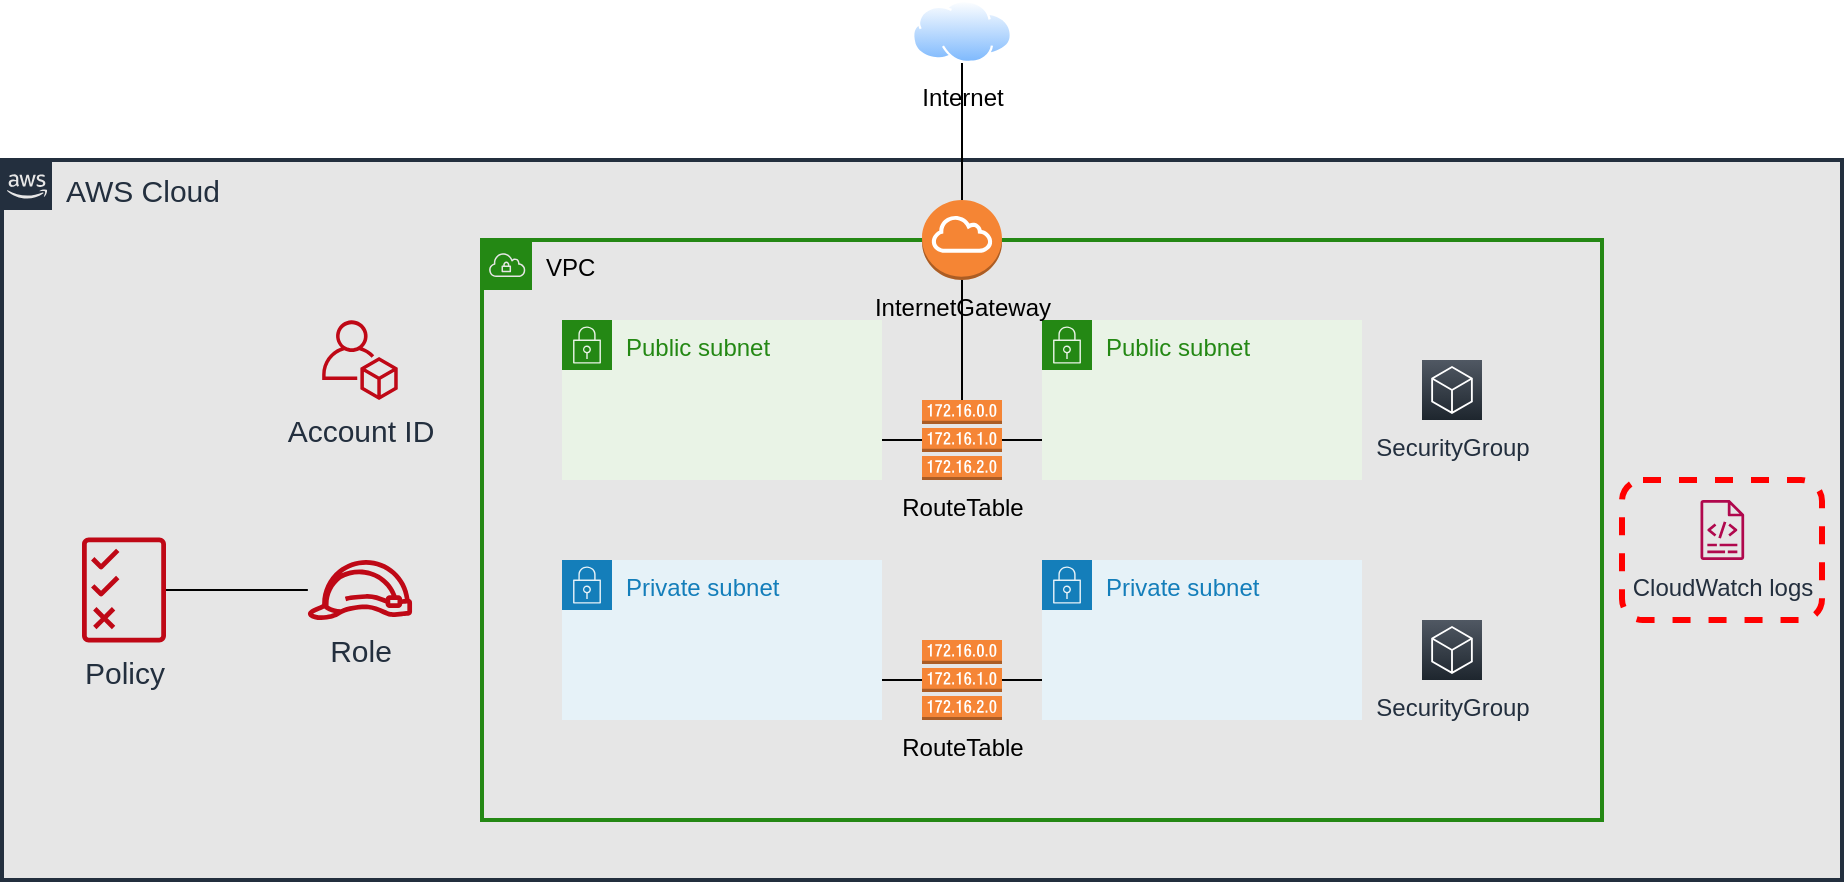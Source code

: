<mxfile version="20.2.8" type="device"><diagram id="PlQiUlYucfxaSSxq0c5D" name="ページ2"><mxGraphModel dx="1106" dy="997" grid="1" gridSize="10" guides="1" tooltips="1" connect="1" arrows="1" fold="1" page="1" pageScale="1" pageWidth="827" pageHeight="1169" math="0" shadow="0"><root><mxCell id="8cEKFrN_qyDCrFcdROLh-0"/><mxCell id="8cEKFrN_qyDCrFcdROLh-1" parent="8cEKFrN_qyDCrFcdROLh-0"/><mxCell id="eeBcan0lXRcOx-EPG-Hn-6" value="AWS Cloud" style="points=[[0,0],[0.25,0],[0.5,0],[0.75,0],[1,0],[1,0.25],[1,0.5],[1,0.75],[1,1],[0.75,1],[0.5,1],[0.25,1],[0,1],[0,0.75],[0,0.5],[0,0.25]];outlineConnect=0;gradientColor=none;html=1;whiteSpace=wrap;fontSize=15;fontStyle=0;container=0;pointerEvents=0;collapsible=0;recursiveResize=0;shape=mxgraph.aws4.group;grIcon=mxgraph.aws4.group_aws_cloud_alt;strokeColor=#232F3E;fillColor=#E6E6E6;verticalAlign=top;align=left;spacingLeft=30;fontColor=#232F3E;dashed=0;strokeWidth=2;" vertex="1" parent="8cEKFrN_qyDCrFcdROLh-1"><mxGeometry x="200" y="280" width="920" height="360" as="geometry"/></mxCell><mxCell id="eeBcan0lXRcOx-EPG-Hn-1" value="Role" style="sketch=0;outlineConnect=0;fontColor=#232F3E;gradientColor=none;fillColor=#BF0816;strokeColor=none;dashed=0;verticalLabelPosition=bottom;verticalAlign=top;align=center;html=1;fontSize=15;fontStyle=0;aspect=fixed;pointerEvents=1;shape=mxgraph.aws4.role;" vertex="1" parent="8cEKFrN_qyDCrFcdROLh-1"><mxGeometry x="352.38" y="480" width="53.19" height="30" as="geometry"/></mxCell><mxCell id="eeBcan0lXRcOx-EPG-Hn-4" value="Account ID" style="sketch=0;outlineConnect=0;fontColor=#232F3E;gradientColor=none;fillColor=#BF0816;strokeColor=none;dashed=0;verticalLabelPosition=bottom;verticalAlign=top;align=center;html=1;fontSize=15;fontStyle=0;aspect=fixed;pointerEvents=1;shape=mxgraph.aws4.organizations_account;" vertex="1" parent="8cEKFrN_qyDCrFcdROLh-1"><mxGeometry x="360" y="360" width="37.95" height="40" as="geometry"/></mxCell><mxCell id="eeBcan0lXRcOx-EPG-Hn-11" value="VPC" style="points=[[0,0],[0.25,0],[0.5,0],[0.75,0],[1,0],[1,0.25],[1,0.5],[1,0.75],[1,1],[0.75,1],[0.5,1],[0.25,1],[0,1],[0,0.75],[0,0.5],[0,0.25]];outlineConnect=0;gradientColor=none;html=1;whiteSpace=wrap;fontSize=12;fontStyle=0;container=1;pointerEvents=0;collapsible=0;recursiveResize=0;shape=mxgraph.aws4.group;grIcon=mxgraph.aws4.group_vpc;strokeColor=#248814;fillColor=none;verticalAlign=top;align=left;spacingLeft=30;fontColor=#000000;dashed=0;strokeWidth=2;" vertex="1" parent="8cEKFrN_qyDCrFcdROLh-1"><mxGeometry x="440" y="320" width="560" height="290" as="geometry"/></mxCell><mxCell id="eeBcan0lXRcOx-EPG-Hn-25" value="RouteTable" style="outlineConnect=0;dashed=0;verticalLabelPosition=bottom;verticalAlign=top;align=center;html=1;shape=mxgraph.aws3.route_table;fillColor=#F58536;gradientColor=none;strokeColor=#FF0000;strokeWidth=2;fontSize=12;fontColor=#000000;" vertex="1" parent="eeBcan0lXRcOx-EPG-Hn-11"><mxGeometry x="220" y="80" width="40" height="40" as="geometry"/></mxCell><mxCell id="eeBcan0lXRcOx-EPG-Hn-26" value="RouteTable" style="outlineConnect=0;dashed=0;verticalLabelPosition=bottom;verticalAlign=top;align=center;html=1;shape=mxgraph.aws3.route_table;fillColor=#F58536;gradientColor=none;strokeColor=#FF0000;strokeWidth=2;fontSize=12;fontColor=#000000;" vertex="1" parent="eeBcan0lXRcOx-EPG-Hn-11"><mxGeometry x="220" y="200" width="40" height="40" as="geometry"/></mxCell><mxCell id="eeBcan0lXRcOx-EPG-Hn-37" value="SecurityGroup" style="sketch=0;points=[[0,0,0],[0.25,0,0],[0.5,0,0],[0.75,0,0],[1,0,0],[0,1,0],[0.25,1,0],[0.5,1,0],[0.75,1,0],[1,1,0],[0,0.25,0],[0,0.5,0],[0,0.75,0],[1,0.25,0],[1,0.5,0],[1,0.75,0]];gradientDirection=north;outlineConnect=0;fontColor=#232F3E;gradientColor=#505863;fillColor=#1E262E;strokeColor=#ffffff;dashed=0;verticalLabelPosition=bottom;verticalAlign=top;align=center;html=1;fontSize=12;fontStyle=0;aspect=fixed;shape=mxgraph.aws4.resourceIcon;resIcon=mxgraph.aws4.general;strokeWidth=2;" vertex="1" parent="eeBcan0lXRcOx-EPG-Hn-11"><mxGeometry x="470" y="60" width="30" height="30" as="geometry"/></mxCell><mxCell id="eeBcan0lXRcOx-EPG-Hn-38" value="SecurityGroup" style="sketch=0;points=[[0,0,0],[0.25,0,0],[0.5,0,0],[0.75,0,0],[1,0,0],[0,1,0],[0.25,1,0],[0.5,1,0],[0.75,1,0],[1,1,0],[0,0.25,0],[0,0.5,0],[0,0.75,0],[1,0.25,0],[1,0.5,0],[1,0.75,0]];gradientDirection=north;outlineConnect=0;fontColor=#232F3E;gradientColor=#505863;fillColor=#1E262E;strokeColor=#ffffff;dashed=0;verticalLabelPosition=bottom;verticalAlign=top;align=center;html=1;fontSize=12;fontStyle=0;aspect=fixed;shape=mxgraph.aws4.resourceIcon;resIcon=mxgraph.aws4.general;strokeWidth=2;" vertex="1" parent="eeBcan0lXRcOx-EPG-Hn-11"><mxGeometry x="470" y="190" width="30" height="30" as="geometry"/></mxCell><mxCell id="eeBcan0lXRcOx-EPG-Hn-10" value="" style="endArrow=none;html=1;rounded=0;fontSize=15;" edge="1" parent="8cEKFrN_qyDCrFcdROLh-1" source="eeBcan0lXRcOx-EPG-Hn-3" target="eeBcan0lXRcOx-EPG-Hn-1"><mxGeometry width="50" height="50" relative="1" as="geometry"><mxPoint x="320" y="560" as="sourcePoint"/><mxPoint x="370" y="510" as="targetPoint"/></mxGeometry></mxCell><mxCell id="eeBcan0lXRcOx-EPG-Hn-3" value="Policy" style="sketch=0;outlineConnect=0;fontColor=#232F3E;gradientColor=none;fillColor=#BF0816;strokeColor=none;dashed=0;verticalLabelPosition=bottom;verticalAlign=top;align=center;html=1;fontSize=15;fontStyle=0;aspect=fixed;pointerEvents=1;shape=mxgraph.aws4.permissions;" vertex="1" parent="8cEKFrN_qyDCrFcdROLh-1"><mxGeometry x="240" y="468.58" width="42" height="52.84" as="geometry"/></mxCell><mxCell id="eeBcan0lXRcOx-EPG-Hn-14" value="Public subnet" style="points=[[0,0],[0.25,0],[0.5,0],[0.75,0],[1,0],[1,0.25],[1,0.5],[1,0.75],[1,1],[0.75,1],[0.5,1],[0.25,1],[0,1],[0,0.75],[0,0.5],[0,0.25]];outlineConnect=0;gradientColor=none;html=1;whiteSpace=wrap;fontSize=12;fontStyle=0;container=1;pointerEvents=0;collapsible=0;recursiveResize=0;shape=mxgraph.aws4.group;grIcon=mxgraph.aws4.group_security_group;grStroke=0;strokeColor=#248814;fillColor=#E9F3E6;verticalAlign=top;align=left;spacingLeft=30;fontColor=#248814;dashed=0;strokeWidth=2;" vertex="1" parent="8cEKFrN_qyDCrFcdROLh-1"><mxGeometry x="480" y="360" width="160" height="80" as="geometry"/></mxCell><mxCell id="eeBcan0lXRcOx-EPG-Hn-15" value="Public subnet" style="points=[[0,0],[0.25,0],[0.5,0],[0.75,0],[1,0],[1,0.25],[1,0.5],[1,0.75],[1,1],[0.75,1],[0.5,1],[0.25,1],[0,1],[0,0.75],[0,0.5],[0,0.25]];outlineConnect=0;gradientColor=none;html=1;whiteSpace=wrap;fontSize=12;fontStyle=0;container=1;pointerEvents=0;collapsible=0;recursiveResize=0;shape=mxgraph.aws4.group;grIcon=mxgraph.aws4.group_security_group;grStroke=0;strokeColor=#248814;fillColor=#E9F3E6;verticalAlign=top;align=left;spacingLeft=30;fontColor=#248814;dashed=0;strokeWidth=2;" vertex="1" parent="8cEKFrN_qyDCrFcdROLh-1"><mxGeometry x="720" y="360" width="160" height="80" as="geometry"/></mxCell><mxCell id="eeBcan0lXRcOx-EPG-Hn-16" value="Private subnet" style="points=[[0,0],[0.25,0],[0.5,0],[0.75,0],[1,0],[1,0.25],[1,0.5],[1,0.75],[1,1],[0.75,1],[0.5,1],[0.25,1],[0,1],[0,0.75],[0,0.5],[0,0.25]];outlineConnect=0;gradientColor=none;html=1;whiteSpace=wrap;fontSize=12;fontStyle=0;container=1;pointerEvents=0;collapsible=0;recursiveResize=0;shape=mxgraph.aws4.group;grIcon=mxgraph.aws4.group_security_group;grStroke=0;strokeColor=#147EBA;fillColor=#E6F2F8;verticalAlign=top;align=left;spacingLeft=30;fontColor=#147EBA;dashed=0;strokeWidth=2;" vertex="1" parent="8cEKFrN_qyDCrFcdROLh-1"><mxGeometry x="480" y="480" width="160" height="80" as="geometry"/></mxCell><mxCell id="eeBcan0lXRcOx-EPG-Hn-17" value="Private subnet" style="points=[[0,0],[0.25,0],[0.5,0],[0.75,0],[1,0],[1,0.25],[1,0.5],[1,0.75],[1,1],[0.75,1],[0.5,1],[0.25,1],[0,1],[0,0.75],[0,0.5],[0,0.25]];outlineConnect=0;gradientColor=none;html=1;whiteSpace=wrap;fontSize=12;fontStyle=0;container=1;pointerEvents=0;collapsible=0;recursiveResize=0;shape=mxgraph.aws4.group;grIcon=mxgraph.aws4.group_security_group;grStroke=0;strokeColor=#147EBA;fillColor=#E6F2F8;verticalAlign=top;align=left;spacingLeft=30;fontColor=#147EBA;dashed=0;strokeWidth=2;" vertex="1" parent="8cEKFrN_qyDCrFcdROLh-1"><mxGeometry x="720" y="480" width="160" height="80" as="geometry"/></mxCell><mxCell id="eeBcan0lXRcOx-EPG-Hn-19" value="Internet" style="aspect=fixed;perimeter=ellipsePerimeter;html=1;align=center;shadow=0;dashed=0;spacingTop=3;image;image=img/lib/active_directory/internet_cloud.svg;strokeColor=#FF0000;strokeWidth=2;fontSize=12;fontColor=#000000;fillColor=none;" vertex="1" parent="8cEKFrN_qyDCrFcdROLh-1"><mxGeometry x="655" y="200" width="50" height="31.5" as="geometry"/></mxCell><mxCell id="eeBcan0lXRcOx-EPG-Hn-18" value="InternetGateway" style="outlineConnect=0;dashed=0;verticalLabelPosition=bottom;verticalAlign=top;align=center;html=1;shape=mxgraph.aws3.internet_gateway;fillColor=#F58534;gradientColor=none;strokeColor=#FF0000;strokeWidth=2;fontSize=12;fontColor=#000000;" vertex="1" parent="8cEKFrN_qyDCrFcdROLh-1"><mxGeometry x="660" y="300" width="40" height="40" as="geometry"/></mxCell><mxCell id="eeBcan0lXRcOx-EPG-Hn-22" value="" style="endArrow=none;html=1;rounded=0;fontSize=12;fontColor=#000000;entryX=0.5;entryY=1;entryDx=0;entryDy=0;exitX=0.5;exitY=0;exitDx=0;exitDy=0;exitPerimeter=0;" edge="1" parent="8cEKFrN_qyDCrFcdROLh-1" source="eeBcan0lXRcOx-EPG-Hn-18" target="eeBcan0lXRcOx-EPG-Hn-19"><mxGeometry width="50" height="50" relative="1" as="geometry"><mxPoint x="630" y="270" as="sourcePoint"/><mxPoint x="680" y="220" as="targetPoint"/></mxGeometry></mxCell><mxCell id="eeBcan0lXRcOx-EPG-Hn-28" value="" style="endArrow=none;html=1;rounded=0;fontSize=12;fontColor=#000000;exitX=0;exitY=0.75;exitDx=0;exitDy=0;entryX=1;entryY=0.5;entryDx=0;entryDy=0;entryPerimeter=0;" edge="1" parent="8cEKFrN_qyDCrFcdROLh-1" source="eeBcan0lXRcOx-EPG-Hn-15" target="eeBcan0lXRcOx-EPG-Hn-25"><mxGeometry width="50" height="50" relative="1" as="geometry"><mxPoint x="760" y="488.5" as="sourcePoint"/><mxPoint x="760" y="420" as="targetPoint"/></mxGeometry></mxCell><mxCell id="eeBcan0lXRcOx-EPG-Hn-29" value="" style="endArrow=none;html=1;rounded=0;fontSize=12;fontColor=#000000;exitX=0;exitY=0.5;exitDx=0;exitDy=0;entryX=1;entryY=0.75;entryDx=0;entryDy=0;exitPerimeter=0;" edge="1" parent="8cEKFrN_qyDCrFcdROLh-1" source="eeBcan0lXRcOx-EPG-Hn-25" target="eeBcan0lXRcOx-EPG-Hn-14"><mxGeometry width="50" height="50" relative="1" as="geometry"><mxPoint x="630" y="468.58" as="sourcePoint"/><mxPoint x="610" y="468.58" as="targetPoint"/></mxGeometry></mxCell><mxCell id="eeBcan0lXRcOx-EPG-Hn-30" value="" style="endArrow=none;html=1;rounded=0;fontSize=12;fontColor=#000000;entryX=1;entryY=0.75;entryDx=0;entryDy=0;" edge="1" parent="8cEKFrN_qyDCrFcdROLh-1" source="eeBcan0lXRcOx-EPG-Hn-26" target="eeBcan0lXRcOx-EPG-Hn-16"><mxGeometry width="50" height="50" relative="1" as="geometry"><mxPoint x="620" y="539.5" as="sourcePoint"/><mxPoint x="600" y="539.5" as="targetPoint"/></mxGeometry></mxCell><mxCell id="eeBcan0lXRcOx-EPG-Hn-31" value="" style="endArrow=none;html=1;rounded=0;fontSize=12;fontColor=#000000;entryX=1;entryY=0.5;entryDx=0;entryDy=0;exitX=0;exitY=0.75;exitDx=0;exitDy=0;entryPerimeter=0;" edge="1" parent="8cEKFrN_qyDCrFcdROLh-1" source="eeBcan0lXRcOx-EPG-Hn-17" target="eeBcan0lXRcOx-EPG-Hn-26"><mxGeometry width="50" height="50" relative="1" as="geometry"><mxPoint x="670" y="550" as="sourcePoint"/><mxPoint x="650" y="550" as="targetPoint"/></mxGeometry></mxCell><mxCell id="eeBcan0lXRcOx-EPG-Hn-33" value="" style="endArrow=none;html=1;rounded=0;fontSize=12;fontColor=#000000;entryX=0.5;entryY=1;entryDx=0;entryDy=0;entryPerimeter=0;" edge="1" parent="8cEKFrN_qyDCrFcdROLh-1" source="eeBcan0lXRcOx-EPG-Hn-25" target="eeBcan0lXRcOx-EPG-Hn-18"><mxGeometry width="50" height="50" relative="1" as="geometry"><mxPoint x="730" y="430" as="sourcePoint"/><mxPoint x="710" y="430" as="targetPoint"/></mxGeometry></mxCell><mxCell id="eeBcan0lXRcOx-EPG-Hn-36" value="" style="rounded=1;whiteSpace=wrap;html=1;strokeColor=#FF0000;strokeWidth=3;fontSize=15;fillColor=none;dashed=1;" vertex="1" parent="8cEKFrN_qyDCrFcdROLh-1"><mxGeometry x="1010" y="440" width="100" height="70" as="geometry"/></mxCell><mxCell id="eeBcan0lXRcOx-EPG-Hn-41" value="CloudWatch logs" style="sketch=0;outlineConnect=0;fontColor=#232F3E;gradientColor=none;fillColor=#B0084D;strokeColor=none;dashed=0;verticalLabelPosition=bottom;verticalAlign=top;align=center;html=1;fontSize=12;fontStyle=0;aspect=fixed;pointerEvents=1;shape=mxgraph.aws4.logs;strokeWidth=2;" vertex="1" parent="8cEKFrN_qyDCrFcdROLh-1"><mxGeometry x="1040" y="450" width="40.34" height="30" as="geometry"/></mxCell></root></mxGraphModel></diagram></mxfile>